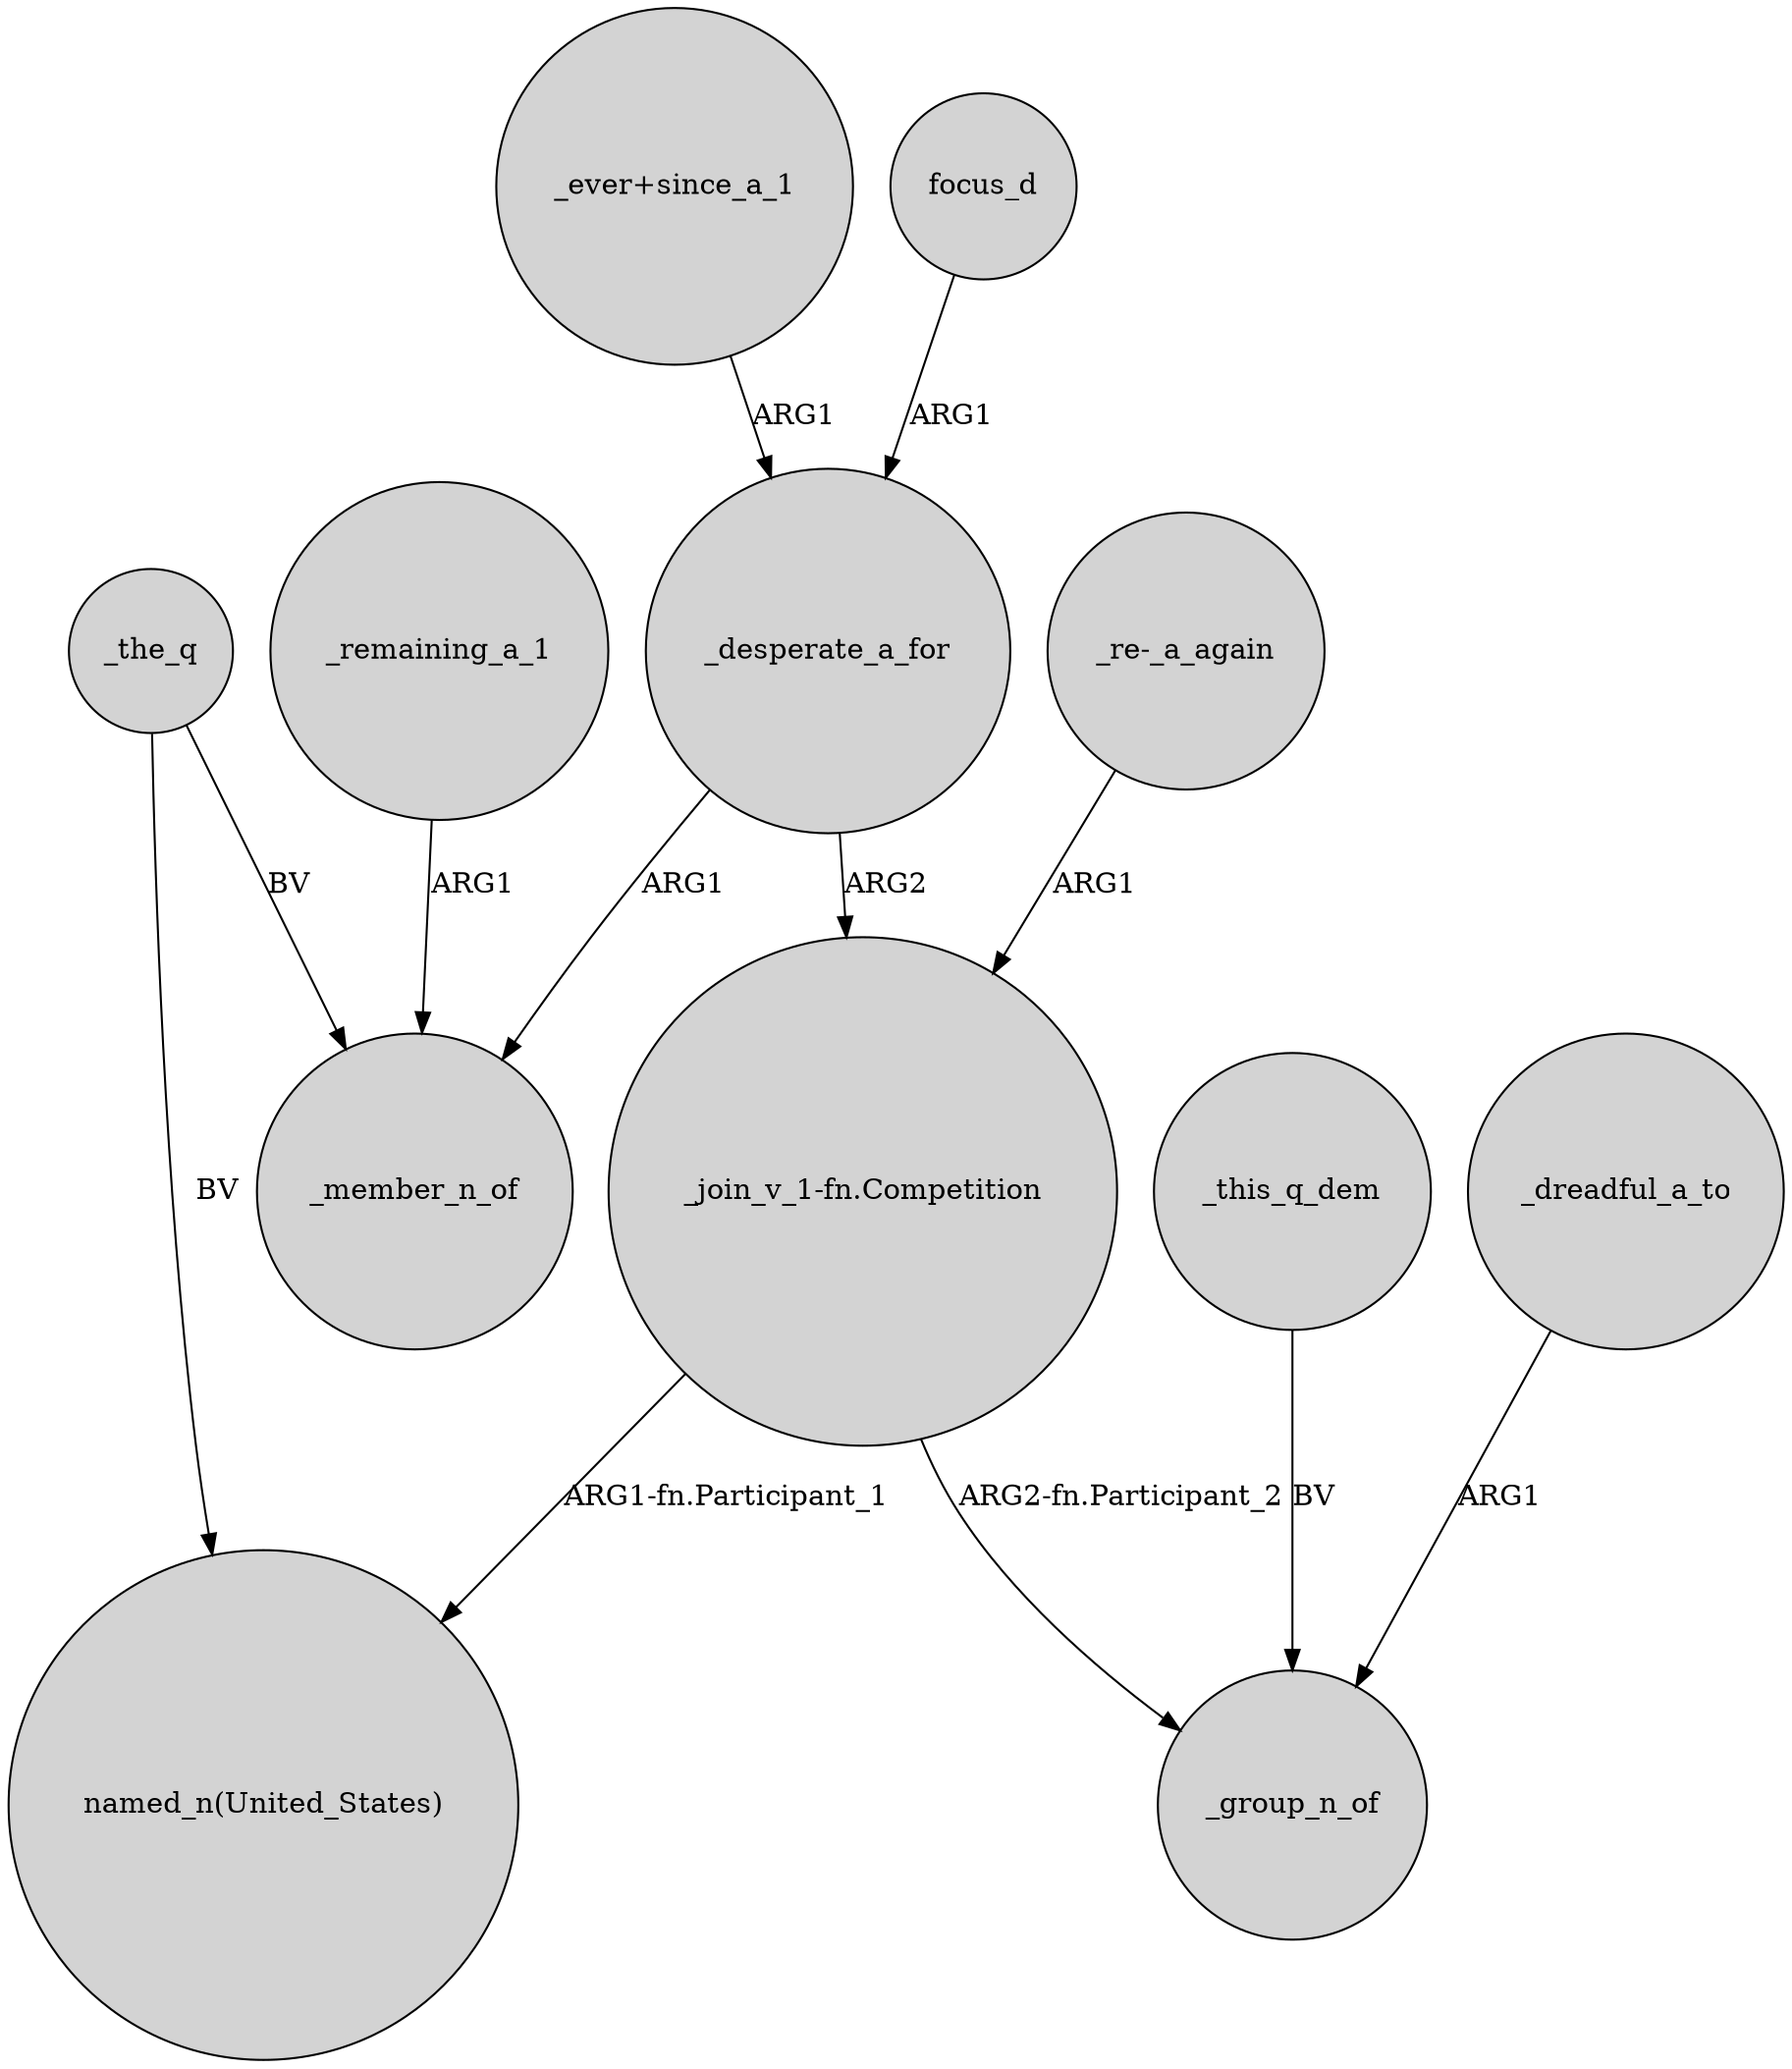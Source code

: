 digraph {
	node [shape=circle style=filled]
	_the_q -> "named_n(United_States)" [label=BV]
	_remaining_a_1 -> _member_n_of [label=ARG1]
	"_re-_a_again" -> "_join_v_1-fn.Competition" [label=ARG1]
	"_ever+since_a_1" -> _desperate_a_for [label=ARG1]
	_desperate_a_for -> _member_n_of [label=ARG1]
	"_join_v_1-fn.Competition" -> _group_n_of [label="ARG2-fn.Participant_2"]
	_desperate_a_for -> "_join_v_1-fn.Competition" [label=ARG2]
	_dreadful_a_to -> _group_n_of [label=ARG1]
	_the_q -> _member_n_of [label=BV]
	_this_q_dem -> _group_n_of [label=BV]
	focus_d -> _desperate_a_for [label=ARG1]
	"_join_v_1-fn.Competition" -> "named_n(United_States)" [label="ARG1-fn.Participant_1"]
}
